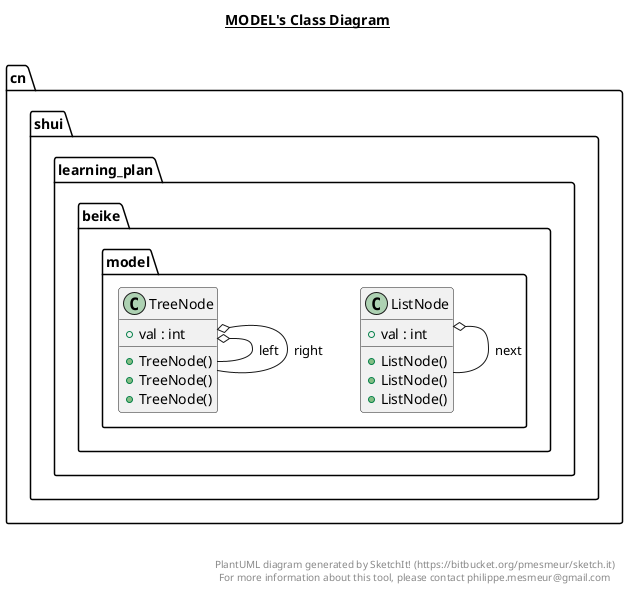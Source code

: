 @startuml

title __MODEL's Class Diagram__\n

  namespace cn.shui.learning_plan.beike.model {
    class cn.shui.learning_plan.beike.model.ListNode {
        + val : int
        + ListNode()
        + ListNode()
        + ListNode()
    }
  }
  

  namespace cn.shui.learning_plan.beike.model {
    class cn.shui.learning_plan.beike.model.TreeNode {
        + val : int
        + TreeNode()
        + TreeNode()
        + TreeNode()
    }
  }
  

  cn.shui.learning_plan.beike.model.ListNode o-- cn.shui.learning_plan.beike.model.ListNode : next
  cn.shui.learning_plan.beike.model.TreeNode o-- cn.shui.learning_plan.beike.model.TreeNode : left
  cn.shui.learning_plan.beike.model.TreeNode o-- cn.shui.learning_plan.beike.model.TreeNode : right


right footer


PlantUML diagram generated by SketchIt! (https://bitbucket.org/pmesmeur/sketch.it)
For more information about this tool, please contact philippe.mesmeur@gmail.com
endfooter

@enduml
